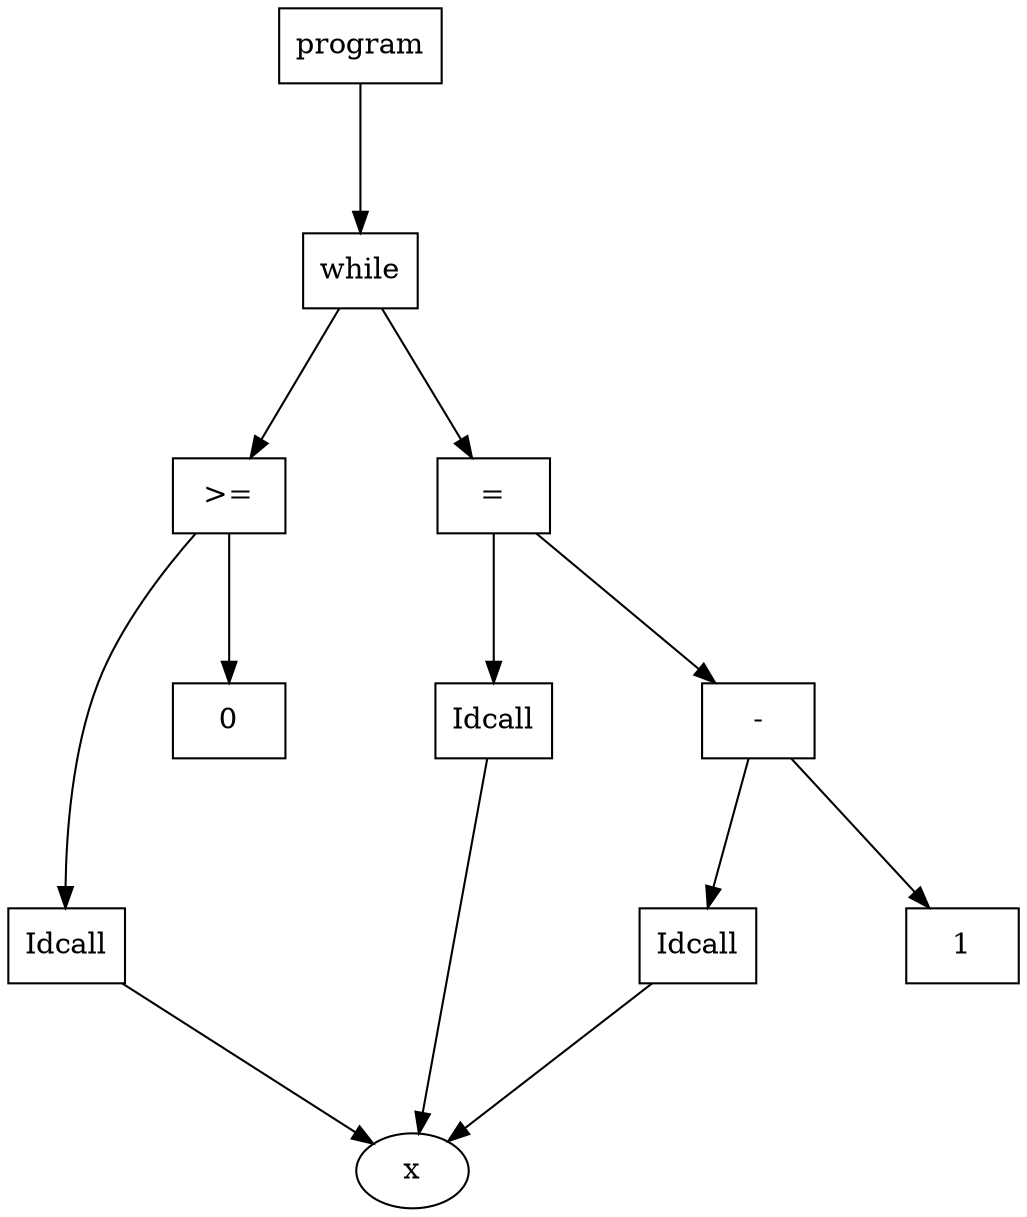 digraph "ast"{

	nodesep=1;
	ranksep=1;

	N0 [label="program", shape="box"];
	N3 [label="Idcall", shape="box"];
	N4 [label="0", shape="box"];
	N2 [label=">=", shape="box"];
	N6 [label="Idcall", shape="box"];
	N8 [label="Idcall", shape="box"];
	N9 [label="1", shape="box"];
	N7 [label="-", shape="box"];
	N5 [label="=", shape="box"];
	N1 [label="while", shape="box"];

	N3 -> x; 
	N2 -> N3; 
	N2 -> N4; 
	N6 -> x; 
	N8 -> x; 
	N7 -> N8; 
	N7 -> N9; 
	N5 -> N6; 
	N5 -> N7; 
	N1 -> N2; 
	N1 -> N5; 
	N0 -> N1; 
}
